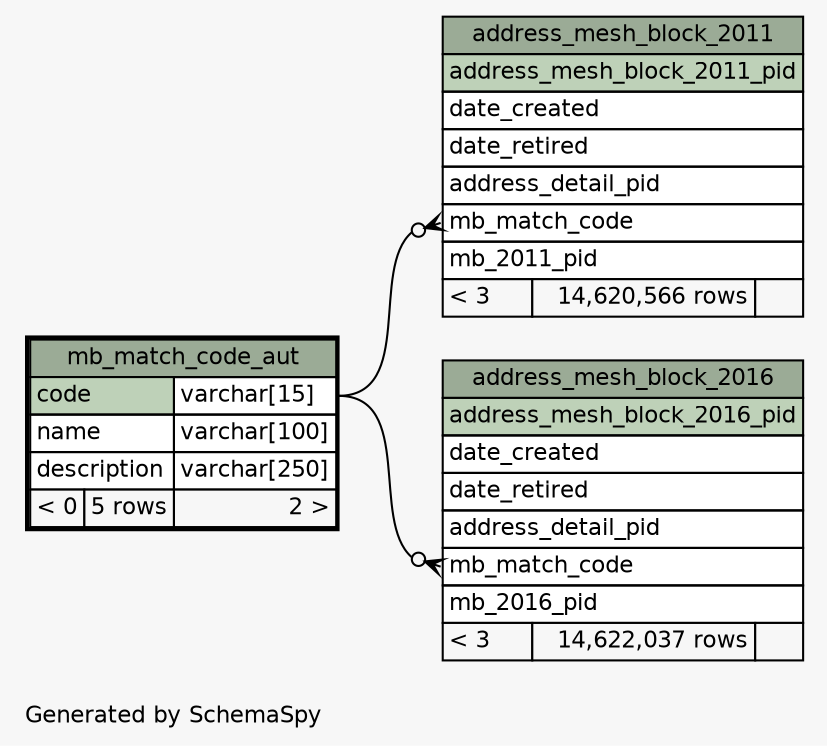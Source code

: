 // dot 2.40.1 on Linux 4.15.0-20-generic
// SchemaSpy rev 590
digraph "oneDegreeRelationshipsDiagram" {
  graph [
    rankdir="RL"
    bgcolor="#f7f7f7"
    label="\nGenerated by SchemaSpy"
    labeljust="l"
    nodesep="0.18"
    ranksep="0.46"
    fontname="Helvetica"
    fontsize="11"
  ];
  node [
    fontname="Helvetica"
    fontsize="11"
    shape="plaintext"
  ];
  edge [
    arrowsize="0.8"
  ];
  "address_mesh_block_2011":"mb_match_code":w -> "mb_match_code_aut":"code.type":e [arrowhead=none dir=back arrowtail=crowodot];
  "address_mesh_block_2016":"mb_match_code":w -> "mb_match_code_aut":"code.type":e [arrowhead=none dir=back arrowtail=crowodot];
  "address_mesh_block_2011" [
    label=<
    <TABLE BORDER="0" CELLBORDER="1" CELLSPACING="0" BGCOLOR="#ffffff">
      <TR><TD COLSPAN="3" BGCOLOR="#9bab96" ALIGN="CENTER">address_mesh_block_2011</TD></TR>
      <TR><TD PORT="address_mesh_block_2011_pid" COLSPAN="3" BGCOLOR="#bed1b8" ALIGN="LEFT">address_mesh_block_2011_pid</TD></TR>
      <TR><TD PORT="date_created" COLSPAN="3" ALIGN="LEFT">date_created</TD></TR>
      <TR><TD PORT="date_retired" COLSPAN="3" ALIGN="LEFT">date_retired</TD></TR>
      <TR><TD PORT="address_detail_pid" COLSPAN="3" ALIGN="LEFT">address_detail_pid</TD></TR>
      <TR><TD PORT="mb_match_code" COLSPAN="3" ALIGN="LEFT">mb_match_code</TD></TR>
      <TR><TD PORT="mb_2011_pid" COLSPAN="3" ALIGN="LEFT">mb_2011_pid</TD></TR>
      <TR><TD ALIGN="LEFT" BGCOLOR="#f7f7f7">&lt; 3</TD><TD ALIGN="RIGHT" BGCOLOR="#f7f7f7">14,620,566 rows</TD><TD ALIGN="RIGHT" BGCOLOR="#f7f7f7">  </TD></TR>
    </TABLE>>
    URL="address_mesh_block_2011.html"
    tooltip="address_mesh_block_2011"
  ];
  "address_mesh_block_2016" [
    label=<
    <TABLE BORDER="0" CELLBORDER="1" CELLSPACING="0" BGCOLOR="#ffffff">
      <TR><TD COLSPAN="3" BGCOLOR="#9bab96" ALIGN="CENTER">address_mesh_block_2016</TD></TR>
      <TR><TD PORT="address_mesh_block_2016_pid" COLSPAN="3" BGCOLOR="#bed1b8" ALIGN="LEFT">address_mesh_block_2016_pid</TD></TR>
      <TR><TD PORT="date_created" COLSPAN="3" ALIGN="LEFT">date_created</TD></TR>
      <TR><TD PORT="date_retired" COLSPAN="3" ALIGN="LEFT">date_retired</TD></TR>
      <TR><TD PORT="address_detail_pid" COLSPAN="3" ALIGN="LEFT">address_detail_pid</TD></TR>
      <TR><TD PORT="mb_match_code" COLSPAN="3" ALIGN="LEFT">mb_match_code</TD></TR>
      <TR><TD PORT="mb_2016_pid" COLSPAN="3" ALIGN="LEFT">mb_2016_pid</TD></TR>
      <TR><TD ALIGN="LEFT" BGCOLOR="#f7f7f7">&lt; 3</TD><TD ALIGN="RIGHT" BGCOLOR="#f7f7f7">14,622,037 rows</TD><TD ALIGN="RIGHT" BGCOLOR="#f7f7f7">  </TD></TR>
    </TABLE>>
    URL="address_mesh_block_2016.html"
    tooltip="address_mesh_block_2016"
  ];
  "mb_match_code_aut" [
    label=<
    <TABLE BORDER="2" CELLBORDER="1" CELLSPACING="0" BGCOLOR="#ffffff">
      <TR><TD COLSPAN="3" BGCOLOR="#9bab96" ALIGN="CENTER">mb_match_code_aut</TD></TR>
      <TR><TD PORT="code" COLSPAN="2" BGCOLOR="#bed1b8" ALIGN="LEFT">code</TD><TD PORT="code.type" ALIGN="LEFT">varchar[15]</TD></TR>
      <TR><TD PORT="name" COLSPAN="2" ALIGN="LEFT">name</TD><TD PORT="name.type" ALIGN="LEFT">varchar[100]</TD></TR>
      <TR><TD PORT="description" COLSPAN="2" ALIGN="LEFT">description</TD><TD PORT="description.type" ALIGN="LEFT">varchar[250]</TD></TR>
      <TR><TD ALIGN="LEFT" BGCOLOR="#f7f7f7">&lt; 0</TD><TD ALIGN="RIGHT" BGCOLOR="#f7f7f7">5 rows</TD><TD ALIGN="RIGHT" BGCOLOR="#f7f7f7">2 &gt;</TD></TR>
    </TABLE>>
    URL="mb_match_code_aut.html"
    tooltip="mb_match_code_aut"
  ];
}
